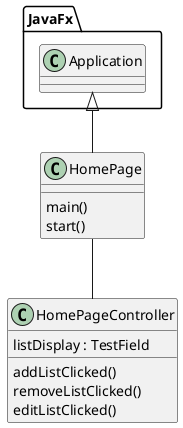 @startuml
'https://plantuml.com/class-diagram

Class HomePage{
main()
start()
}

Class HomePageController{

listDisplay : TestField
addListClicked()
removeListClicked()
 editListClicked()
}

JavaFx.Application <|-- HomePage

HomePage--HomePageController
@enduml